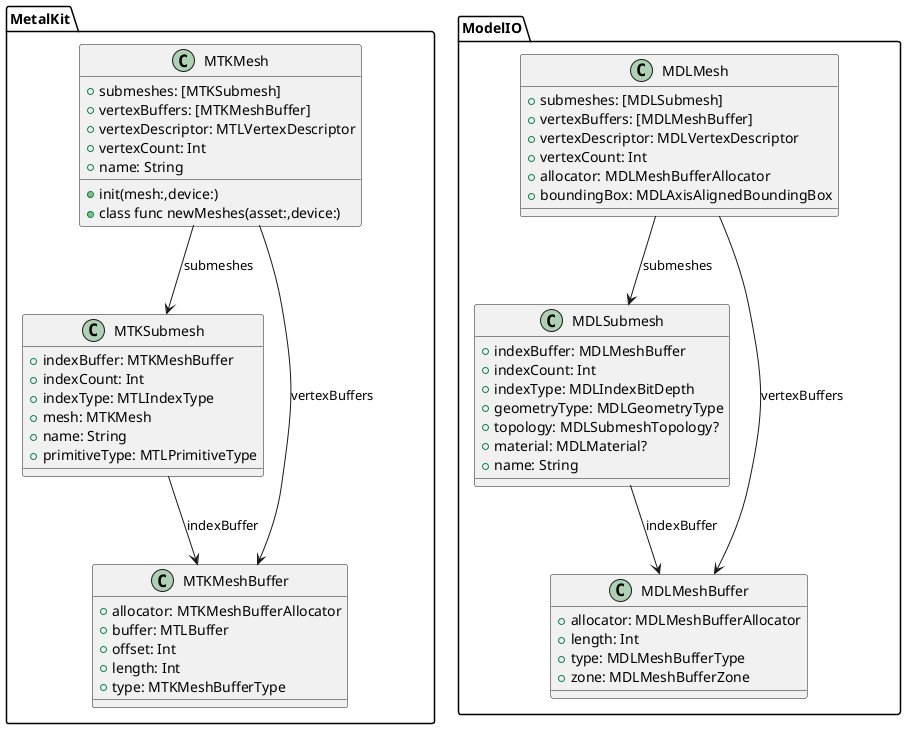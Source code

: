 @startuml Meshes

package MetalKit {
    class MTKMesh {
        + submeshes: [MTKSubmesh]
        + vertexBuffers: [MTKMeshBuffer]
        + vertexDescriptor: MTLVertexDescriptor
        + vertexCount: Int
        + name: String
        + init(mesh:,device:)
        + class func newMeshes(asset:,device:)

    }

    class MTKSubmesh {
        + indexBuffer: MTKMeshBuffer
        + indexCount: Int
        + indexType: MTLIndexType
        + mesh: MTKMesh
        + name: String
        + primitiveType: MTLPrimitiveType
    }

    class MTKMeshBuffer {
        + allocator: MTKMeshBufferAllocator
        + buffer: MTLBuffer
        + offset: Int
        + length: Int
        + type: MTKMeshBufferType
    }

    MTKMesh --> MTKSubmesh : submeshes
    MTKMesh --> MTKMeshBuffer : vertexBuffers
    MTKSubmesh --> MTKMeshBuffer : indexBuffer
}

package ModelIO {
    class MDLMesh {
        + submeshes: [MDLSubmesh]
        + vertexBuffers: [MDLMeshBuffer]
        + vertexDescriptor: MDLVertexDescriptor
        + vertexCount: Int
        + allocator: MDLMeshBufferAllocator
        + boundingBox: MDLAxisAlignedBoundingBox
    }

    class MDLSubmesh {
        + indexBuffer: MDLMeshBuffer
        + indexCount: Int
        + indexType: MDLIndexBitDepth
        + geometryType: MDLGeometryType
        + topology: MDLSubmeshTopology?
        + material: MDLMaterial?
        + name: String
    }

    class MDLMeshBuffer {
        + allocator: MDLMeshBufferAllocator
        + length: Int
        + type: MDLMeshBufferType
        + zone: MDLMeshBufferZone
    }

    MDLMesh --> MDLSubmesh : submeshes
    MDLMesh --> MDLMeshBuffer : vertexBuffers
    MDLSubmesh --> MDLMeshBuffer : indexBuffer

}
@enduml
